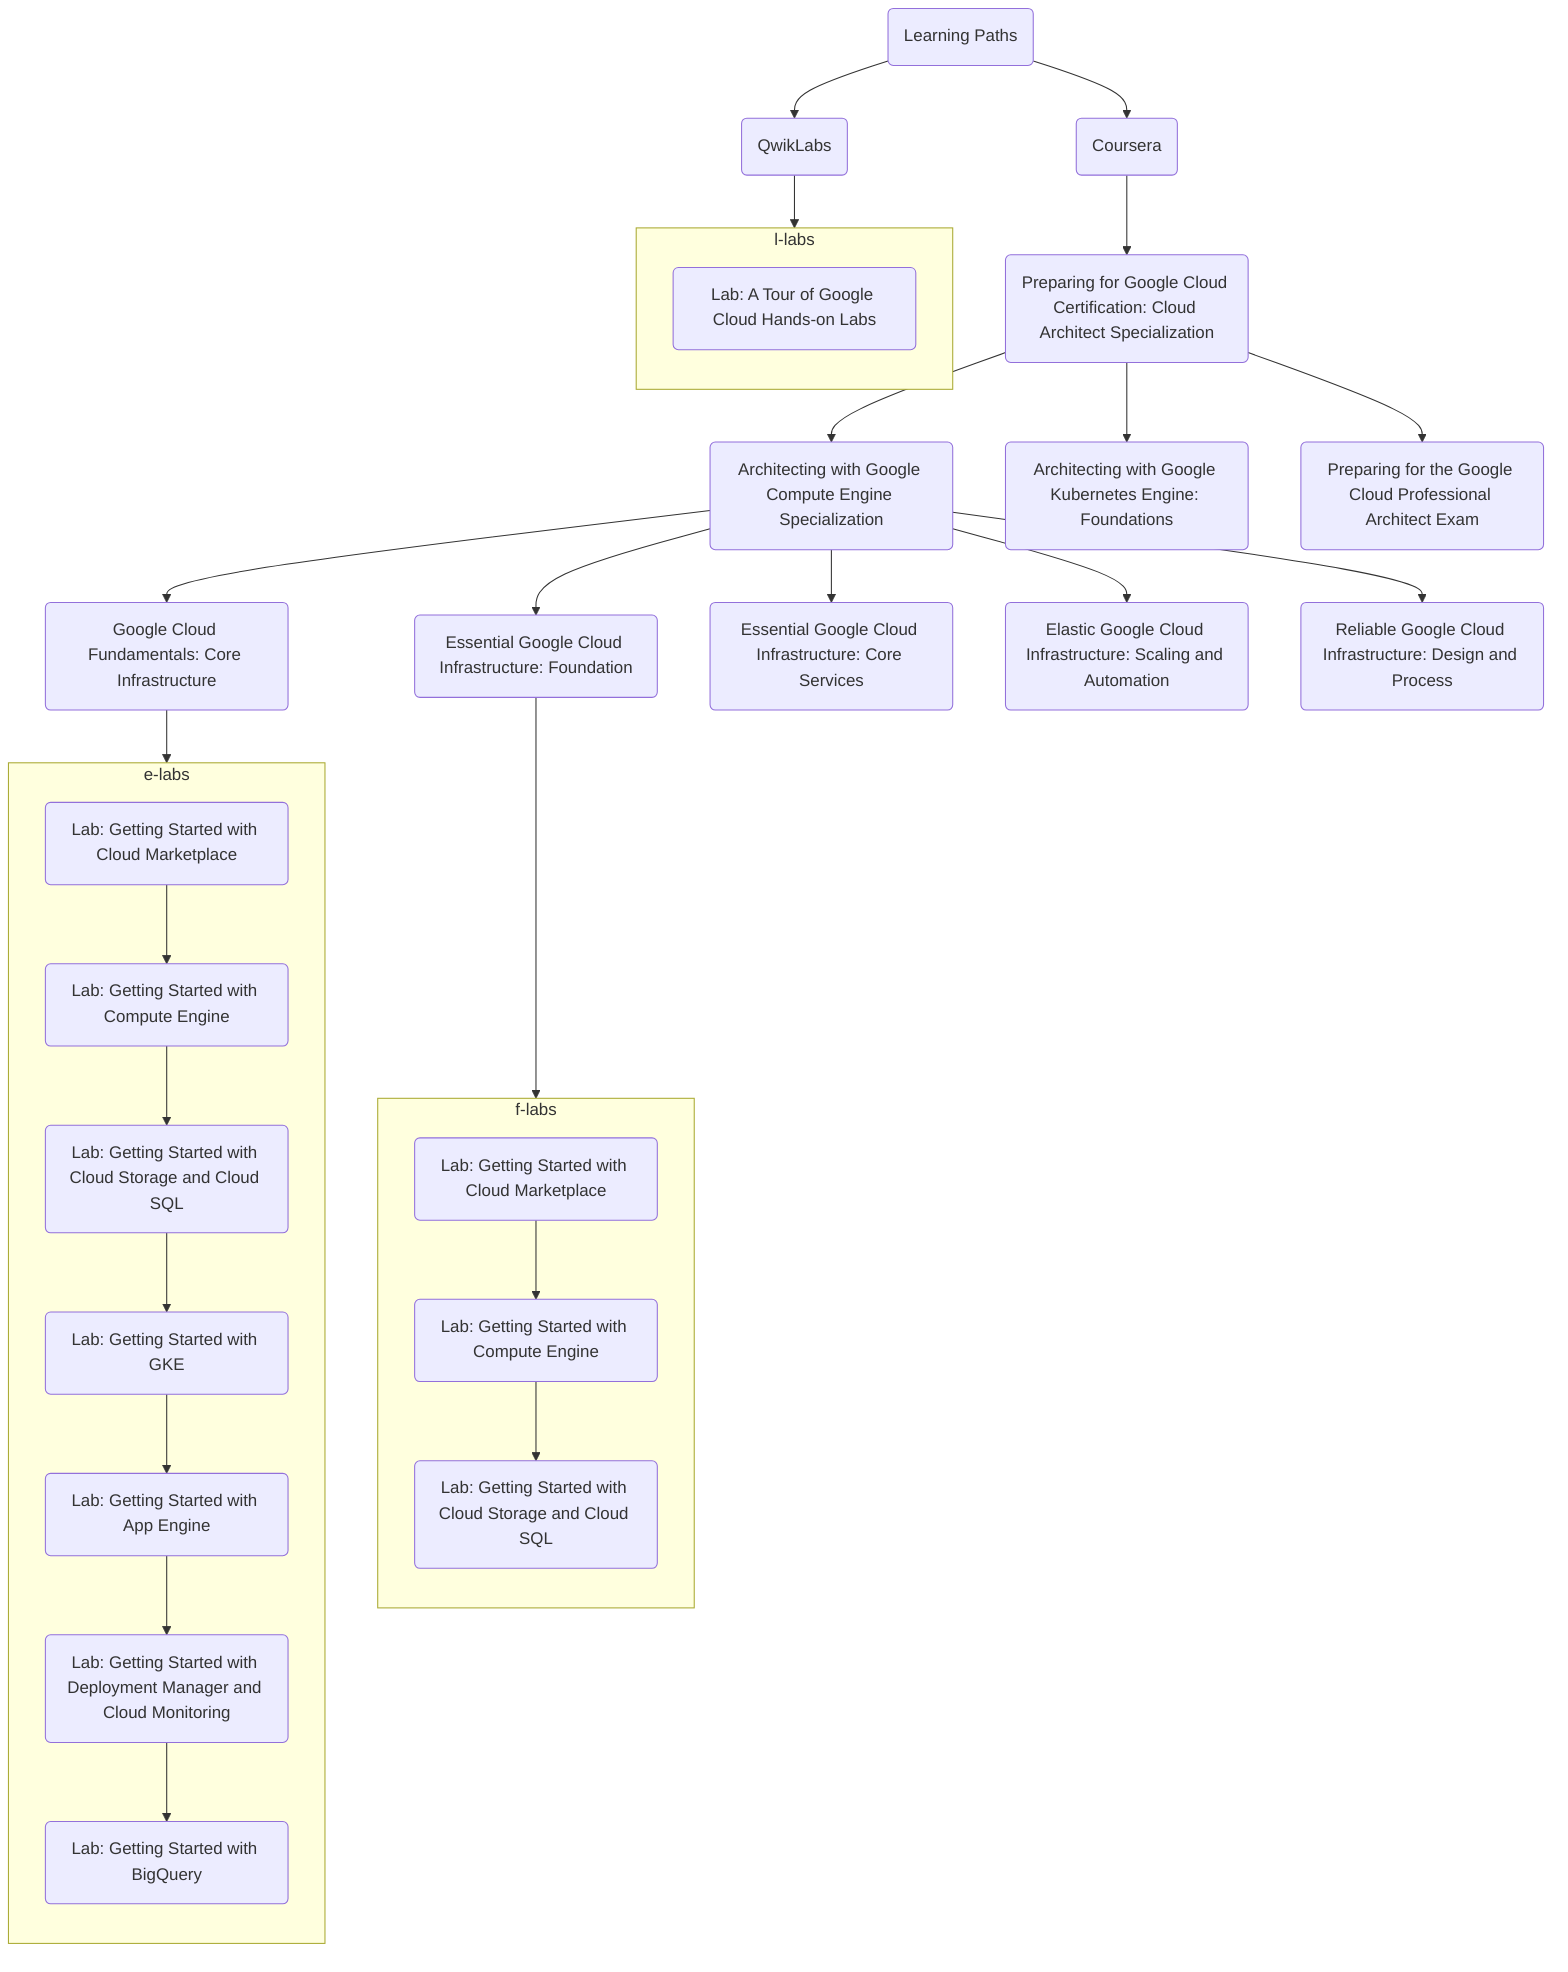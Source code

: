 flowchart TB
	classDef anode fill:#00ff00,stroke:#333,stroke-width:4px,height:50px,width:600px;

	A(Learning Paths) --> B(Coursera)
	B --> C(Preparing for Google Cloud Certification: Cloud Architect Specialization)
	C --> D(Architecting with Google Compute Engine Specialization)
	D --> E(Google Cloud Fundamentals: Core Infrastructure)
	D --> F(Essential Google Cloud Infrastructure: Foundation)
	D --> G(Essential Google Cloud Infrastructure: Core Services)
	D --> H(Elastic Google Cloud Infrastructure: Scaling and Automation)
	D --> I(Reliable Google Cloud Infrastructure: Design and Process)
	C --> J(Architecting with Google Kubernetes Engine: Foundations)
	C --> K(Preparing for the Google Cloud Professional Architect Exam)

	subgraph f-labs
	        direction TB
		F1(Lab: Getting Started with Cloud Marketplace)
		F2(Lab: Getting Started with Compute Engine)
		F3(Lab: Getting Started with Cloud Storage and Cloud SQL)
	        F1 --> F2 --> F3
	end
	F --> f-labs

	subgraph e-labs
	        direction TB
		E1(Lab: Getting Started with Cloud Marketplace)
		E2(Lab: Getting Started with Compute Engine)
		E3(Lab: Getting Started with Cloud Storage and Cloud SQL)
		E4(Lab: Getting Started with GKE)
		E5(Lab: Getting Started with App Engine)
		E6(Lab: Getting Started with Deployment Manager and Cloud Monitoring)
		E7(Lab: Getting Started with BigQuery)
	        E1 --> E2 --> E3 --> E4 --> E5 --> E6 --> E7
	end
	E --> e-labs

	subgraph l-labs
	        direction TB
		L1(Lab: A Tour of Google Cloud Hands-on Labs)
	end
	A --> L(QwikLabs)
	L --> l-labs